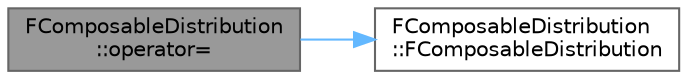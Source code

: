 digraph "FComposableDistribution::operator="
{
 // INTERACTIVE_SVG=YES
 // LATEX_PDF_SIZE
  bgcolor="transparent";
  edge [fontname=Helvetica,fontsize=10,labelfontname=Helvetica,labelfontsize=10];
  node [fontname=Helvetica,fontsize=10,shape=box,height=0.2,width=0.4];
  rankdir="LR";
  Node1 [id="Node000001",label="FComposableDistribution\l::operator=",height=0.2,width=0.4,color="gray40", fillcolor="grey60", style="filled", fontcolor="black",tooltip="Assignment operator."];
  Node1 -> Node2 [id="edge1_Node000001_Node000002",color="steelblue1",style="solid",tooltip=" "];
  Node2 [id="Node000002",label="FComposableDistribution\l::FComposableDistribution",height=0.2,width=0.4,color="grey40", fillcolor="white", style="filled",URL="$d5/d16/classFComposableDistribution.html#afea3cf17d14d0788de73dafc0a32ae14",tooltip="Constructor."];
}

